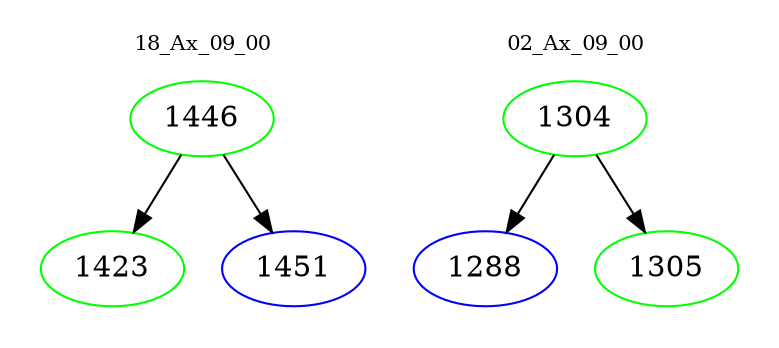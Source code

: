 digraph{
subgraph cluster_0 {
color = white
label = "18_Ax_09_00";
fontsize=10;
T0_1446 [label="1446", color="green"]
T0_1446 -> T0_1423 [color="black"]
T0_1423 [label="1423", color="green"]
T0_1446 -> T0_1451 [color="black"]
T0_1451 [label="1451", color="blue"]
}
subgraph cluster_1 {
color = white
label = "02_Ax_09_00";
fontsize=10;
T1_1304 [label="1304", color="green"]
T1_1304 -> T1_1288 [color="black"]
T1_1288 [label="1288", color="blue"]
T1_1304 -> T1_1305 [color="black"]
T1_1305 [label="1305", color="green"]
}
}
